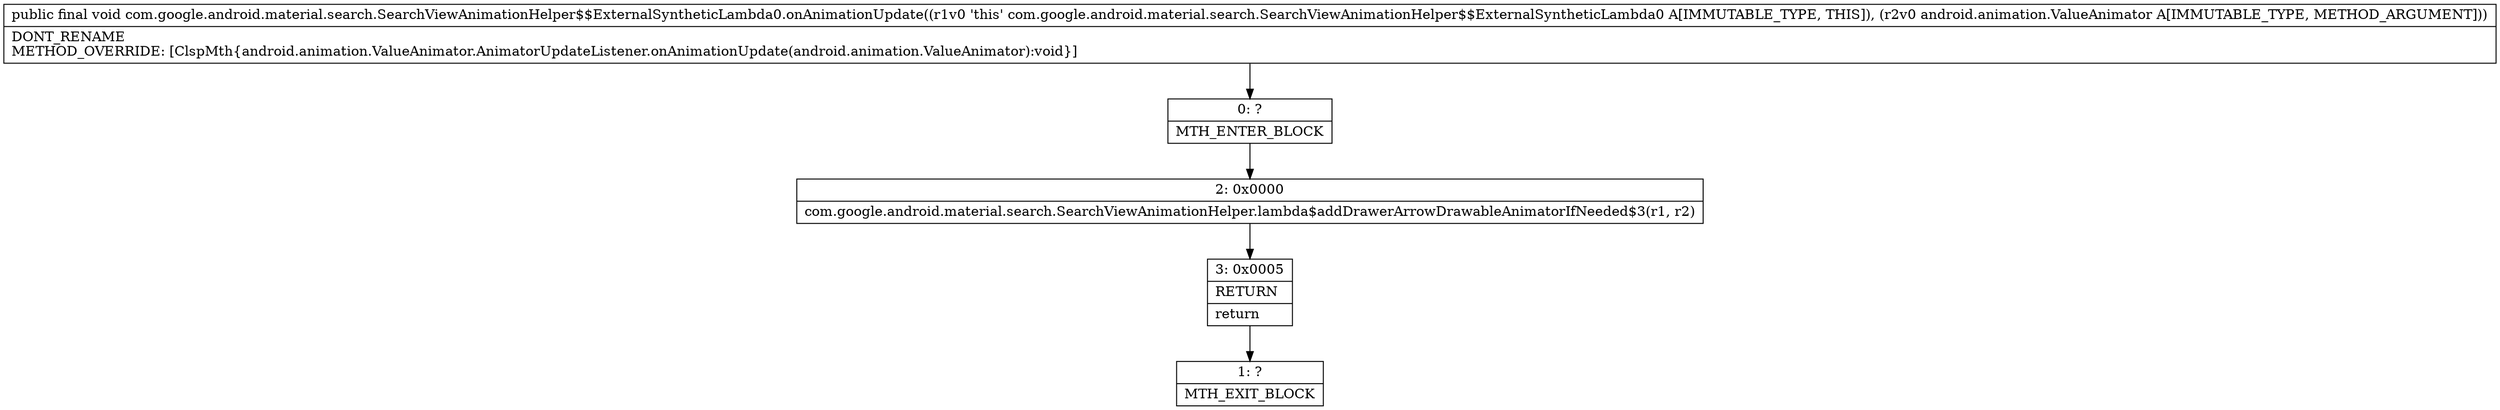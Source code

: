 digraph "CFG forcom.google.android.material.search.SearchViewAnimationHelper$$ExternalSyntheticLambda0.onAnimationUpdate(Landroid\/animation\/ValueAnimator;)V" {
Node_0 [shape=record,label="{0\:\ ?|MTH_ENTER_BLOCK\l}"];
Node_2 [shape=record,label="{2\:\ 0x0000|com.google.android.material.search.SearchViewAnimationHelper.lambda$addDrawerArrowDrawableAnimatorIfNeeded$3(r1, r2)\l}"];
Node_3 [shape=record,label="{3\:\ 0x0005|RETURN\l|return\l}"];
Node_1 [shape=record,label="{1\:\ ?|MTH_EXIT_BLOCK\l}"];
MethodNode[shape=record,label="{public final void com.google.android.material.search.SearchViewAnimationHelper$$ExternalSyntheticLambda0.onAnimationUpdate((r1v0 'this' com.google.android.material.search.SearchViewAnimationHelper$$ExternalSyntheticLambda0 A[IMMUTABLE_TYPE, THIS]), (r2v0 android.animation.ValueAnimator A[IMMUTABLE_TYPE, METHOD_ARGUMENT]))  | DONT_RENAME\lMETHOD_OVERRIDE: [ClspMth\{android.animation.ValueAnimator.AnimatorUpdateListener.onAnimationUpdate(android.animation.ValueAnimator):void\}]\l}"];
MethodNode -> Node_0;Node_0 -> Node_2;
Node_2 -> Node_3;
Node_3 -> Node_1;
}

